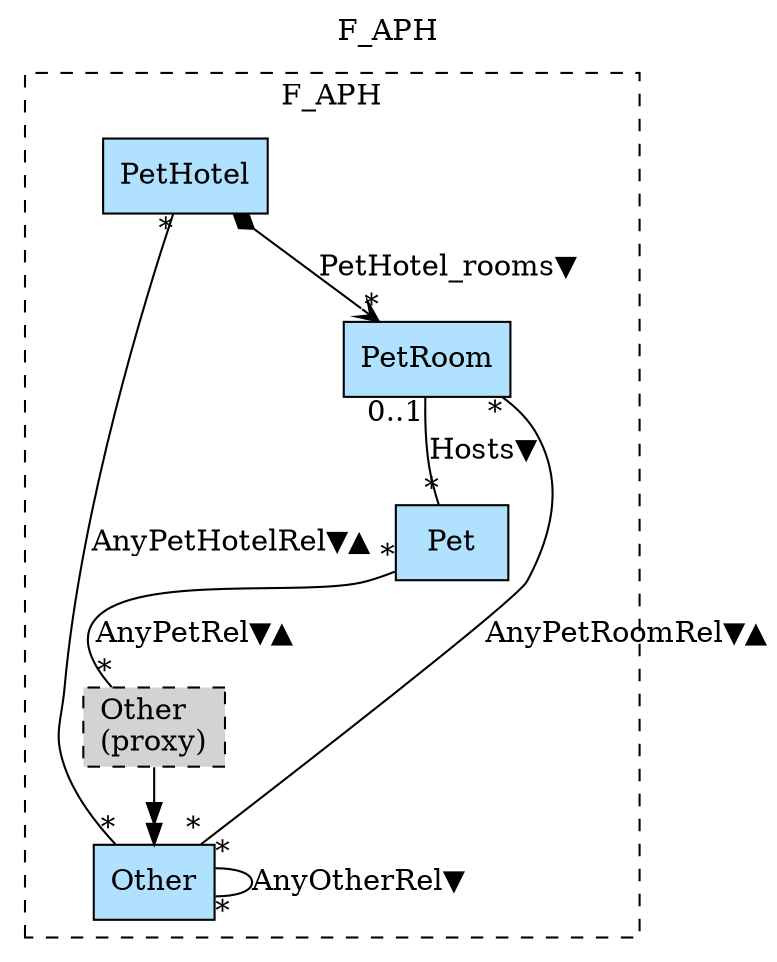 digraph {graph[label=F_APH,labelloc=tl,labelfontsize=12];
subgraph cluster_F_APH{style=dashed;label=F_APH;
"Pet"[shape=record,fillcolor=lightskyblue1,style = filled,label="Pet"];
"Other"[shape=record,fillcolor=lightskyblue1,style = filled,label="Other"];
"PetHotel"[shape=record,fillcolor=lightskyblue1,style = filled,label="PetHotel"];
"PetRoom"[shape=record,fillcolor=lightskyblue1,style = filled,label="PetRoom"];
"POther"[shape=box,fillcolor=lightgray,style = "filled,dashed",label="Other\l(proxy)"];

"PetRoom"->"Pet"[label="Hosts▼",dir=none,taillabel="0..1",headlabel="*"];
"PetHotel"->"Other"[label="AnyPetHotelRel▼▲",dir=none,taillabel="*",headlabel="*"];
"Other"->"Other"[label="AnyOtherRel▼",dir=none,taillabel="*",headlabel="*"];
"PetRoom"->"Other"[label="AnyPetRoomRel▼▲",dir=none,taillabel="*",headlabel="*"];
"PetHotel"->"PetRoom"[label="PetHotel_rooms▼",arrowhead=vee,arrowtail=diamond,dir=both,headlabel="*"];
"Pet"->"POther"[label="AnyPetRel▼▲",dir=none,taillabel="*",headlabel="*"];

}
"POther"->"Other"[arrowhead=normalnormal];
}